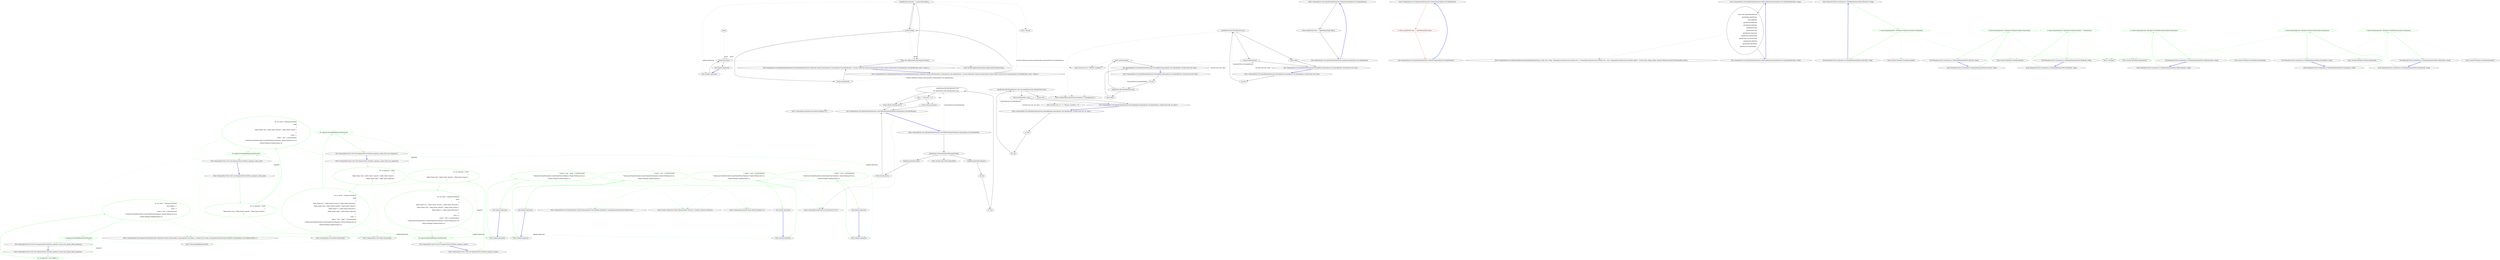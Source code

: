 digraph  {
n58 [label=guard, span=""];
n0 [cluster="CommandLine.Core.SpecificationExtensions.IsOption(CommandLine.Core.Specification)", label="Entry CommandLine.Core.SpecificationExtensions.IsOption(CommandLine.Core.Specification)", span="11-11"];
n1 [cluster="CommandLine.Core.SpecificationExtensions.IsOption(CommandLine.Core.Specification)", label="return specification.Tag == SpecificationType.Option;", span="13-13"];
n2 [cluster="CommandLine.Core.SpecificationExtensions.IsOption(CommandLine.Core.Specification)", label="Exit CommandLine.Core.SpecificationExtensions.IsOption(CommandLine.Core.Specification)", span="11-11"];
n3 [cluster="CommandLine.Core.SpecificationExtensions.IsValue(CommandLine.Core.Specification)", label="Entry CommandLine.Core.SpecificationExtensions.IsValue(CommandLine.Core.Specification)", span="16-16"];
n4 [cluster="CommandLine.Core.SpecificationExtensions.IsValue(CommandLine.Core.Specification)", color=red, community=0, label="4: return specification.Tag == SpecificationType.Value;", span="18-18"];
n5 [cluster="CommandLine.Core.SpecificationExtensions.IsValue(CommandLine.Core.Specification)", label="Exit CommandLine.Core.SpecificationExtensions.IsValue(CommandLine.Core.Specification)", span="16-16"];
n6 [cluster="CommandLine.Core.SpecificationExtensions.WithLongName(CommandLine.Core.OptionSpecification, string)", label="Entry CommandLine.Core.SpecificationExtensions.WithLongName(CommandLine.Core.OptionSpecification, string)", span="21-21"];
n7 [cluster="CommandLine.Core.SpecificationExtensions.WithLongName(CommandLine.Core.OptionSpecification, string)", label="return new OptionSpecification(\r\n                specification.ShortName,\r\n                newLongName,\r\n                specification.Required,\r\n                specification.SetName,\r\n                specification.Min,\r\n                specification.Max,\r\n                specification.Separator,\r\n                specification.DefaultValue,\r\n                specification.ConversionType,\r\n                specification.HelpText,\r\n                specification.MetaValue,\r\n                specification.EnumValues);", span="23-35"];
n8 [cluster="CommandLine.Core.SpecificationExtensions.WithLongName(CommandLine.Core.OptionSpecification, string)", label="Exit CommandLine.Core.SpecificationExtensions.WithLongName(CommandLine.Core.OptionSpecification, string)", span="21-21"];
n9 [cluster="CommandLine.Core.OptionSpecification.OptionSpecification(string, string, bool, string, CommandLine.Infrastructure.Maybe<int>, CommandLine.Infrastructure.Maybe<int>, char, CommandLine.Infrastructure.Maybe<object>, System.Type, string, string, System.Collections.Generic.IEnumerable<string>)", label="Entry CommandLine.Core.OptionSpecification.OptionSpecification(string, string, bool, string, CommandLine.Infrastructure.Maybe<int>, CommandLine.Infrastructure.Maybe<int>, char, CommandLine.Infrastructure.Maybe<object>, System.Type, string, string, System.Collections.Generic.IEnumerable<string>)", span="17-17"];
n10 [cluster="CommandLine.Core.SpecificationExtensions.ThrowingValidate(System.Collections.Generic.IEnumerable<CommandLine.Core.Specification>, System.Collections.Generic.IEnumerable<System.Tuple<System.Func<CommandLine.Core.Specification, bool>, string>>)", label="Entry CommandLine.Core.SpecificationExtensions.ThrowingValidate(System.Collections.Generic.IEnumerable<CommandLine.Core.Specification>, System.Collections.Generic.IEnumerable<System.Tuple<System.Func<CommandLine.Core.Specification, bool>, string>>)", span="38-38"];
n11 [cluster="CommandLine.Core.SpecificationExtensions.ThrowingValidate(System.Collections.Generic.IEnumerable<CommandLine.Core.Specification>, System.Collections.Generic.IEnumerable<System.Tuple<System.Func<CommandLine.Core.Specification, bool>, string>>)", label=guardsLookup, span="40-40"];
n12 [cluster="CommandLine.Core.SpecificationExtensions.ThrowingValidate(System.Collections.Generic.IEnumerable<CommandLine.Core.Specification>, System.Collections.Generic.IEnumerable<System.Tuple<System.Func<CommandLine.Core.Specification, bool>, string>>)", label="specifications.Any(spec => guard.Item1(spec))", span="42-42"];
n14 [cluster="CommandLine.Core.SpecificationExtensions.ThrowingValidate(System.Collections.Generic.IEnumerable<CommandLine.Core.Specification>, System.Collections.Generic.IEnumerable<System.Tuple<System.Func<CommandLine.Core.Specification, bool>, string>>)", label="return specifications;", span="48-48"];
n19 [cluster="lambda expression", label="guard.Item1(spec)", span="42-42"];
n13 [cluster="CommandLine.Core.SpecificationExtensions.ThrowingValidate(System.Collections.Generic.IEnumerable<CommandLine.Core.Specification>, System.Collections.Generic.IEnumerable<System.Tuple<System.Func<CommandLine.Core.Specification, bool>, string>>)", label="throw new ApplicationException(guard.Item2);", span="44-44"];
n16 [cluster="Unk.Any", label="Entry Unk.Any", span=""];
n18 [cluster="lambda expression", label="Entry lambda expression", span="42-42"];
n15 [cluster="CommandLine.Core.SpecificationExtensions.ThrowingValidate(System.Collections.Generic.IEnumerable<CommandLine.Core.Specification>, System.Collections.Generic.IEnumerable<System.Tuple<System.Func<CommandLine.Core.Specification, bool>, string>>)", label="Exit CommandLine.Core.SpecificationExtensions.ThrowingValidate(System.Collections.Generic.IEnumerable<CommandLine.Core.Specification>, System.Collections.Generic.IEnumerable<System.Tuple<System.Func<CommandLine.Core.Specification, bool>, string>>)", span="38-38"];
n17 [cluster="System.ApplicationException.ApplicationException(string)", label="Entry System.ApplicationException.ApplicationException(string)", span="0-0"];
n20 [cluster="lambda expression", label="Exit lambda expression", span="42-42"];
n21 [cluster="System.Func<T, TResult>.Invoke(T)", label="Entry System.Func<T, TResult>.Invoke(T)", span="0-0"];
n22 [cluster="CommandLine.Core.SpecificationExtensions.CountOfMaxNumberOfValues(CommandLine.Core.Specification)", label="Entry CommandLine.Core.SpecificationExtensions.CountOfMaxNumberOfValues(CommandLine.Core.Specification)", span="51-51"];
n23 [cluster="CommandLine.Core.SpecificationExtensions.CountOfMaxNumberOfValues(CommandLine.Core.Specification)", label="specification.ConversionType.ToDescriptorKind()", span="53-53"];
n29 [cluster="CommandLine.Core.SpecificationExtensions.CountOfMaxNumberOfValues(CommandLine.Core.Specification)", label="specification.Min.MatchJust(out min)\r\n                        && specification.Max.MatchJust(out max)", span="60-61"];
n24 [cluster="CommandLine.Core.SpecificationExtensions.CountOfMaxNumberOfValues(CommandLine.Core.Specification)", label="TypeDescriptorKind.Scalar", span="55-55"];
n26 [cluster="CommandLine.Core.SpecificationExtensions.CountOfMaxNumberOfValues(CommandLine.Core.Specification)", label="TypeDescriptorKind.Sequence", span="57-57"];
n34 [cluster="System.Type.ToDescriptorKind()", label="Entry System.Type.ToDescriptorKind()", span="22-22"];
n25 [cluster="CommandLine.Core.SpecificationExtensions.CountOfMaxNumberOfValues(CommandLine.Core.Specification)", label="return Maybe.Just(1);", span="56-56"];
n27 [cluster="CommandLine.Core.SpecificationExtensions.CountOfMaxNumberOfValues(CommandLine.Core.Specification)", label="int min", span="58-58"];
n28 [cluster="CommandLine.Core.SpecificationExtensions.CountOfMaxNumberOfValues(CommandLine.Core.Specification)", label="int max", span="59-59"];
n30 [cluster="CommandLine.Core.SpecificationExtensions.CountOfMaxNumberOfValues(CommandLine.Core.Specification)", label="min >= 0 && max >= 0", span="63-63"];
n32 [cluster="CommandLine.Core.SpecificationExtensions.CountOfMaxNumberOfValues(CommandLine.Core.Specification)", label="return Maybe.Nothing<int>();", span="71-71"];
n36 [cluster="CommandLine.Infrastructure.Maybe<T>.MatchJust(out T)", label="Entry CommandLine.Infrastructure.Maybe<T>.MatchJust(out T)", span="31-31"];
n31 [cluster="CommandLine.Core.SpecificationExtensions.CountOfMaxNumberOfValues(CommandLine.Core.Specification)", label="return Maybe.Just(max);", span="65-65"];
n33 [cluster="CommandLine.Core.SpecificationExtensions.CountOfMaxNumberOfValues(CommandLine.Core.Specification)", label="Exit CommandLine.Core.SpecificationExtensions.CountOfMaxNumberOfValues(CommandLine.Core.Specification)", span="51-51"];
n35 [cluster="CommandLine.Infrastructure.Maybe.Just<T>(T)", label="Entry CommandLine.Infrastructure.Maybe.Just<T>(T)", span="68-68"];
n37 [cluster="CommandLine.Infrastructure.Maybe.Nothing<T>()", label="Entry CommandLine.Infrastructure.Maybe.Nothing<T>()", span="63-63"];
n38 [cluster="CommandLine.Core.SpecificationExtensions.HavingRange(CommandLine.Core.Specification, System.Func<int, int, bool>)", label="Entry CommandLine.Core.SpecificationExtensions.HavingRange(CommandLine.Core.Specification, System.Func<int, int, bool>)", span="74-74"];
n39 [cluster="CommandLine.Core.SpecificationExtensions.HavingRange(CommandLine.Core.Specification, System.Func<int, int, bool>)", label="int min", span="76-76"];
n41 [cluster="CommandLine.Core.SpecificationExtensions.HavingRange(CommandLine.Core.Specification, System.Func<int, int, bool>)", label="specification.Min.MatchJust(out min) && specification.Max.MatchJust(out max)", span="78-78"];
n42 [cluster="CommandLine.Core.SpecificationExtensions.HavingRange(CommandLine.Core.Specification, System.Func<int, int, bool>)", label="return predicate(min, max);", span="80-80"];
n40 [cluster="CommandLine.Core.SpecificationExtensions.HavingRange(CommandLine.Core.Specification, System.Func<int, int, bool>)", label="int max", span="77-77"];
n43 [cluster="CommandLine.Core.SpecificationExtensions.HavingRange(CommandLine.Core.Specification, System.Func<int, int, bool>)", label="return false;", span="82-82"];
n44 [cluster="CommandLine.Core.SpecificationExtensions.HavingRange(CommandLine.Core.Specification, System.Func<int, int, bool>)", label="Exit CommandLine.Core.SpecificationExtensions.HavingRange(CommandLine.Core.Specification, System.Func<int, int, bool>)", span="74-74"];
n45 [cluster="System.Func<T1, T2, TResult>.Invoke(T1, T2)", label="Entry System.Func<T1, T2, TResult>.Invoke(T1, T2)", span="0-0"];
n46 [cluster="CommandLine.Core.SpecificationExtensions.HavingMin(CommandLine.Core.Specification, System.Func<int, bool>)", label="Entry CommandLine.Core.SpecificationExtensions.HavingMin(CommandLine.Core.Specification, System.Func<int, bool>)", span="85-85"];
n47 [cluster="CommandLine.Core.SpecificationExtensions.HavingMin(CommandLine.Core.Specification, System.Func<int, bool>)", label="int min", span="87-87"];
n48 [cluster="CommandLine.Core.SpecificationExtensions.HavingMin(CommandLine.Core.Specification, System.Func<int, bool>)", label="specification.Min.MatchJust(out min)", span="88-88"];
n49 [cluster="CommandLine.Core.SpecificationExtensions.HavingMin(CommandLine.Core.Specification, System.Func<int, bool>)", label="return predicate(min);", span="90-90"];
n50 [cluster="CommandLine.Core.SpecificationExtensions.HavingMin(CommandLine.Core.Specification, System.Func<int, bool>)", label="return false;", span="92-92"];
n51 [cluster="CommandLine.Core.SpecificationExtensions.HavingMin(CommandLine.Core.Specification, System.Func<int, bool>)", label="Exit CommandLine.Core.SpecificationExtensions.HavingMin(CommandLine.Core.Specification, System.Func<int, bool>)", span="85-85"];
n52 [cluster="CommandLine.Core.SpecificationExtensions.HavingMax(CommandLine.Core.Specification, System.Func<int, bool>)", label="Entry CommandLine.Core.SpecificationExtensions.HavingMax(CommandLine.Core.Specification, System.Func<int, bool>)", span="95-95"];
n53 [cluster="CommandLine.Core.SpecificationExtensions.HavingMax(CommandLine.Core.Specification, System.Func<int, bool>)", label="int max", span="97-97"];
n54 [cluster="CommandLine.Core.SpecificationExtensions.HavingMax(CommandLine.Core.Specification, System.Func<int, bool>)", label="specification.Max.MatchJust(out max)", span="98-98"];
n55 [cluster="CommandLine.Core.SpecificationExtensions.HavingMax(CommandLine.Core.Specification, System.Func<int, bool>)", label="return predicate(max);", span="100-100"];
n56 [cluster="CommandLine.Core.SpecificationExtensions.HavingMax(CommandLine.Core.Specification, System.Func<int, bool>)", label="return false;", span="102-102"];
n57 [cluster="CommandLine.Core.SpecificationExtensions.HavingMax(CommandLine.Core.Specification, System.Func<int, bool>)", label="Exit CommandLine.Core.SpecificationExtensions.HavingMax(CommandLine.Core.Specification, System.Func<int, bool>)", span="95-95"];
m1_32 [cluster="CommandLine.Tests.Unit.Core.SequenceTests.Partition_sequence_values_only()", file="DateHumanizeTests.cs", label="Entry CommandLine.Tests.Unit.Core.SequenceTests.Partition_sequence_values_only()", span="76-76"];
m1_33 [cluster="CommandLine.Tests.Unit.Core.SequenceTests.Partition_sequence_values_only()", color=green, community=0, file="DateHumanizeTests.cs", label="18: var expected = new[]\r\n                {\r\n                    Token.Name(''seq''), Token.Value(''seqval0''), Token.Value(''seqval1'')\r\n                }", span="78-81"];
m1_34 [cluster="CommandLine.Tests.Unit.Core.SequenceTests.Partition_sequence_values_only()", color=green, community=0, file="DateHumanizeTests.cs", label="18: var result = Sequence.Partition(\r\n                new[]\r\n                    {\r\n                        Token.Name(''seq''), Token.Value(''seqval0''), Token.Value(''seqval1'')\r\n                    },\r\n                name =>\r\n                    new[] { ''seq'' }.Contains(name)\r\n                        ? Maybe.Just(TypeDescriptor.Create(TargetType.Sequence, Maybe.Nothing<int>()))\r\n                        : Maybe.Nothing<TypeDescriptor>())", span="83-91"];
m1_35 [cluster="CommandLine.Tests.Unit.Core.SequenceTests.Partition_sequence_values_only()", color=green, community=0, file="DateHumanizeTests.cs", label="20: expected.ShouldAllBeEquivalentTo(result)", span="93-93"];
m1_36 [cluster="CommandLine.Tests.Unit.Core.SequenceTests.Partition_sequence_values_only()", file="DateHumanizeTests.cs", label="Exit CommandLine.Tests.Unit.Core.SequenceTests.Partition_sequence_values_only()", span="76-76"];
m1_10 [cluster="System.Collections.Generic.IEnumerable<TSource>.Contains<TSource>(TSource)", file="DateHumanizeTests.cs", label="Entry System.Collections.Generic.IEnumerable<TSource>.Contains<TSource>(TSource)", span="0-0"];
m1_19 [cluster="CommandLine.Core.Token.Name(string)", file="DateHumanizeTests.cs", label="Entry CommandLine.Core.Token.Name(string)", span="19-19"];
m1_12 [cluster="CommandLine.Core.TypeDescriptor.Create(CommandLine.Core.TypeDescriptorKind, CommandLine.Infrastructure.Maybe<int>)", file="DateHumanizeTests.cs", label="Entry CommandLine.Core.TypeDescriptor.Create(CommandLine.Core.TypeDescriptorKind, CommandLine.Infrastructure.Maybe<int>)", span="36-36"];
m1_5 [cluster="CommandLine.Core.Sequence.Partition(System.Collections.Generic.IEnumerable<CommandLine.Core.Token>, System.Func<string, CommandLine.Infrastructure.Maybe<CommandLine.Core.TypeDescriptor>>)", file="DateHumanizeTests.cs", label="Entry CommandLine.Core.Sequence.Partition(System.Collections.Generic.IEnumerable<CommandLine.Core.Token>, System.Func<string, CommandLine.Infrastructure.Maybe<CommandLine.Core.TypeDescriptor>>)", span="11-11"];
m1_11 [cluster="CommandLine.Infrastructure.Maybe.Nothing<T>()", file="DateHumanizeTests.cs", label="Entry CommandLine.Infrastructure.Maybe.Nothing<T>()", span="63-63"];
m1_14 [cluster="CommandLine.Tests.Unit.Core.SequenceTests.Partition_sequence_values()", file="DateHumanizeTests.cs", label="Entry CommandLine.Tests.Unit.Core.SequenceTests.Partition_sequence_values()", span="28-28"];
m1_15 [cluster="CommandLine.Tests.Unit.Core.SequenceTests.Partition_sequence_values()", color=green, community=0, file="DateHumanizeTests.cs", label="18: var expected = new[]\r\n                {\r\n                    Token.Name(''seq''), Token.Value(''seqval0''), Token.Value(''seqval1'')\r\n                }", span="30-33"];
m1_16 [cluster="CommandLine.Tests.Unit.Core.SequenceTests.Partition_sequence_values()", color=green, community=0, file="DateHumanizeTests.cs", label="18: var result = Sequence.Partition(\r\n                new[]\r\n                    {\r\n                        Token.Name(''str''), Token.Value(''strvalue''), Token.Value(''freevalue''),\r\n                        Token.Name(''seq''), Token.Value(''seqval0''), Token.Value(''seqval1''),\r\n                        Token.Name(''x''), Token.Value(''freevalue2'')\r\n                    },\r\n                name =>\r\n                    new[] { ''seq'' }.Contains(name)\r\n                        ? Maybe.Just(TypeDescriptor.Create(TargetType.Sequence, Maybe.Nothing<int>()))\r\n                        : Maybe.Nothing<TypeDescriptor>())", span="35-45"];
m1_17 [cluster="CommandLine.Tests.Unit.Core.SequenceTests.Partition_sequence_values()", color=green, community=0, file="DateHumanizeTests.cs", label="20: expected.ShouldAllBeEquivalentTo(result)", span="47-47"];
m1_18 [cluster="CommandLine.Tests.Unit.Core.SequenceTests.Partition_sequence_values()", file="DateHumanizeTests.cs", label="Exit CommandLine.Tests.Unit.Core.SequenceTests.Partition_sequence_values()", span="28-28"];
m1_0 [cluster="CommandLine.Tests.Unit.Core.SequenceTests.Partition_sequence_values_from_empty_token_sequence()", file="DateHumanizeTests.cs", label="Entry CommandLine.Tests.Unit.Core.SequenceTests.Partition_sequence_values_from_empty_token_sequence()", span="13-13"];
m1_1 [cluster="CommandLine.Tests.Unit.Core.SequenceTests.Partition_sequence_values_from_empty_token_sequence()", color=green, community=0, file="DateHumanizeTests.cs", label="19: var expected = new Token[] { }", span="15-15"];
m1_2 [cluster="CommandLine.Tests.Unit.Core.SequenceTests.Partition_sequence_values_from_empty_token_sequence()", color=green, community=0, file="DateHumanizeTests.cs", label="19: var result = Sequence.Partition(\r\n                new Token[] { },\r\n                name =>\r\n                    new[] { ''seq'' }.Contains(name)\r\n                        ? Maybe.Just(TypeDescriptor.Create(TargetType.Sequence, Maybe.Nothing<int>()))\r\n                        : Maybe.Nothing<TypeDescriptor>())", span="17-22"];
m1_3 [cluster="CommandLine.Tests.Unit.Core.SequenceTests.Partition_sequence_values_from_empty_token_sequence()", color=green, community=0, file="DateHumanizeTests.cs", label="2: expected.ShouldAllBeEquivalentTo(result)", span="24-24"];
m1_4 [cluster="CommandLine.Tests.Unit.Core.SequenceTests.Partition_sequence_values_from_empty_token_sequence()", file="DateHumanizeTests.cs", label="Exit CommandLine.Tests.Unit.Core.SequenceTests.Partition_sequence_values_from_empty_token_sequence()", span="13-13"];
m1_24 [cluster="CommandLine.Tests.Unit.Core.SequenceTests.Partition_sequence_values_from_two_sequneces()", file="DateHumanizeTests.cs", label="Entry CommandLine.Tests.Unit.Core.SequenceTests.Partition_sequence_values_from_two_sequneces()", span="51-51"];
m1_25 [cluster="CommandLine.Tests.Unit.Core.SequenceTests.Partition_sequence_values_from_two_sequneces()", color=green, community=0, file="DateHumanizeTests.cs", label="18: var expected = new[]\r\n                {\r\n                    Token.Name(''seq''), Token.Value(''seqval0''), Token.Value(''seqval1''),\r\n                    Token.Name(''seqb''), Token.Value(''seqbval0'')\r\n                }", span="53-57"];
m1_26 [cluster="CommandLine.Tests.Unit.Core.SequenceTests.Partition_sequence_values_from_two_sequneces()", color=green, community=0, file="DateHumanizeTests.cs", label="18: var result = Sequence.Partition(\r\n                new[]\r\n                    {\r\n                        Token.Name(''str''), Token.Value(''strvalue''), Token.Value(''freevalue''),\r\n                        Token.Name(''seq''), Token.Value(''seqval0''), Token.Value(''seqval1''),\r\n                        Token.Name(''x''), Token.Value(''freevalue2''),\r\n                        Token.Name(''seqb''), Token.Value(''seqbval0'')\r\n                    },\r\n                name =>\r\n                    new[] { ''seq'', ''seqb'' }.Contains(name)\r\n                        ? Maybe.Just(TypeDescriptor.Create(TargetType.Sequence, Maybe.Nothing<int>()))\r\n                        : Maybe.Nothing<TypeDescriptor>())", span="59-70"];
m1_27 [cluster="CommandLine.Tests.Unit.Core.SequenceTests.Partition_sequence_values_from_two_sequneces()", color=green, community=0, file="DateHumanizeTests.cs", label="20: expected.ShouldAllBeEquivalentTo(result)", span="72-72"];
m1_28 [cluster="CommandLine.Tests.Unit.Core.SequenceTests.Partition_sequence_values_from_two_sequneces()", file="DateHumanizeTests.cs", label="Exit CommandLine.Tests.Unit.Core.SequenceTests.Partition_sequence_values_from_two_sequneces()", span="51-51"];
m1_37 [cluster="lambda expression", file="DateHumanizeTests.cs", label="Entry lambda expression", span="88-91"];
m1_7 [cluster="lambda expression", file="DateHumanizeTests.cs", label="Entry lambda expression", span="19-22"];
m1_8 [cluster="lambda expression", color=green, community=0, file="DateHumanizeTests.cs", label="7: new[] { ''seq'' }.Contains(name)\r\n                        ? Maybe.Just(TypeDescriptor.Create(TargetType.Sequence, Maybe.Nothing<int>()))\r\n                        : Maybe.Nothing<TypeDescriptor>()", span="20-22"];
m1_9 [cluster="lambda expression", file="DateHumanizeTests.cs", label="Exit lambda expression", span="19-22"];
m1_21 [cluster="lambda expression", file="DateHumanizeTests.cs", label="Entry lambda expression", span="42-45"];
m1_22 [cluster="lambda expression", color=green, community=0, file="DateHumanizeTests.cs", label="7: new[] { ''seq'' }.Contains(name)\r\n                        ? Maybe.Just(TypeDescriptor.Create(TargetType.Sequence, Maybe.Nothing<int>()))\r\n                        : Maybe.Nothing<TypeDescriptor>()", span="43-45"];
m1_23 [cluster="lambda expression", file="DateHumanizeTests.cs", label="Exit lambda expression", span="42-45"];
m1_29 [cluster="lambda expression", file="DateHumanizeTests.cs", label="Entry lambda expression", span="67-70"];
m1_30 [cluster="lambda expression", color=green, community=0, file="DateHumanizeTests.cs", label="7: new[] { ''seq'', ''seqb'' }.Contains(name)\r\n                        ? Maybe.Just(TypeDescriptor.Create(TargetType.Sequence, Maybe.Nothing<int>()))\r\n                        : Maybe.Nothing<TypeDescriptor>()", span="68-70"];
m1_31 [cluster="lambda expression", file="DateHumanizeTests.cs", label="Exit lambda expression", span="67-70"];
m1_38 [cluster="lambda expression", color=green, community=0, file="DateHumanizeTests.cs", label="7: new[] { ''seq'' }.Contains(name)\r\n                        ? Maybe.Just(TypeDescriptor.Create(TargetType.Sequence, Maybe.Nothing<int>()))\r\n                        : Maybe.Nothing<TypeDescriptor>()", span="89-91"];
m1_39 [cluster="lambda expression", file="DateHumanizeTests.cs", label="Exit lambda expression", span="88-91"];
m1_20 [cluster="CommandLine.Core.Token.Value(string)", file="DateHumanizeTests.cs", label="Entry CommandLine.Core.Token.Value(string)", span="24-24"];
m1_6 [cluster="Unk.ShouldAllBeEquivalentTo", file="DateHumanizeTests.cs", label="Entry Unk.ShouldAllBeEquivalentTo", span=""];
m2_16 [cluster="Humanizer.Tests.Localisation.cs.TimeSpanHumanizeTests.Hours(int, string)", file="TimeSpanHumanizeTests.cs", label="Entry Humanizer.Tests.Localisation.cs.TimeSpanHumanizeTests.Hours(int, string)", span="60-60"];
m2_17 [cluster="Humanizer.Tests.Localisation.cs.TimeSpanHumanizeTests.Hours(int, string)", color=green, community=0, file="TimeSpanHumanizeTests.cs", label="3: Assert.Equal(expected, TimeSpan.FromHours(number).Humanize())", span="62-62"];
m2_18 [cluster="Humanizer.Tests.Localisation.cs.TimeSpanHumanizeTests.Hours(int, string)", file="TimeSpanHumanizeTests.cs", label="Exit Humanizer.Tests.Localisation.cs.TimeSpanHumanizeTests.Hours(int, string)", span="60-60"];
m2_23 [cluster="System.TimeSpan.FromDays(double)", file="TimeSpanHumanizeTests.cs", label="Entry System.TimeSpan.FromDays(double)", span="0-0"];
m2_6 [cluster="System.TimeSpan.Humanize(int)", file="TimeSpanHumanizeTests.cs", label="Entry System.TimeSpan.Humanize(int)", span="18-18"];
m2_15 [cluster="System.TimeSpan.FromMinutes(double)", file="TimeSpanHumanizeTests.cs", label="Entry System.TimeSpan.FromMinutes(double)", span="0-0"];
m2_5 [cluster="System.TimeSpan.FromMilliseconds(double)", file="TimeSpanHumanizeTests.cs", label="Entry System.TimeSpan.FromMilliseconds(double)", span="0-0"];
m2_7 [cluster="Unk.Equal", file="TimeSpanHumanizeTests.cs", label="Entry Unk.Equal", span=""];
m2_11 [cluster="System.TimeSpan.FromSeconds(double)", file="TimeSpanHumanizeTests.cs", label="Entry System.TimeSpan.FromSeconds(double)", span="0-0"];
m2_19 [cluster="System.TimeSpan.FromHours(double)", file="TimeSpanHumanizeTests.cs", label="Entry System.TimeSpan.FromHours(double)", span="0-0"];
m2_20 [cluster="Humanizer.Tests.Localisation.cs.TimeSpanHumanizeTests.Days(int, string)", file="TimeSpanHumanizeTests.cs", label="Entry Humanizer.Tests.Localisation.cs.TimeSpanHumanizeTests.Days(int, string)", span="72-72"];
m2_21 [cluster="Humanizer.Tests.Localisation.cs.TimeSpanHumanizeTests.Days(int, string)", color=green, community=0, file="TimeSpanHumanizeTests.cs", label="3: Assert.Equal(expected, TimeSpan.FromDays(number).Humanize())", span="74-74"];
m2_22 [cluster="Humanizer.Tests.Localisation.cs.TimeSpanHumanizeTests.Days(int, string)", file="TimeSpanHumanizeTests.cs", label="Exit Humanizer.Tests.Localisation.cs.TimeSpanHumanizeTests.Days(int, string)", span="72-72"];
m2_2 [cluster="Humanizer.Tests.Localisation.cs.TimeSpanHumanizeTests.Miliseconds(int, string)", file="TimeSpanHumanizeTests.cs", label="Entry Humanizer.Tests.Localisation.cs.TimeSpanHumanizeTests.Miliseconds(int, string)", span="21-21"];
m2_3 [cluster="Humanizer.Tests.Localisation.cs.TimeSpanHumanizeTests.Miliseconds(int, string)", color=green, community=0, file="TimeSpanHumanizeTests.cs", label="13: Assert.Equal(expected, TimeSpan.FromMilliseconds(number).Humanize())", span="23-23"];
m2_4 [cluster="Humanizer.Tests.Localisation.cs.TimeSpanHumanizeTests.Miliseconds(int, string)", file="TimeSpanHumanizeTests.cs", label="Exit Humanizer.Tests.Localisation.cs.TimeSpanHumanizeTests.Miliseconds(int, string)", span="21-21"];
m2_8 [cluster="Humanizer.Tests.Localisation.cs.TimeSpanHumanizeTests.Seconds(int, string)", file="TimeSpanHumanizeTests.cs", label="Entry Humanizer.Tests.Localisation.cs.TimeSpanHumanizeTests.Seconds(int, string)", span="34-34"];
m2_9 [cluster="Humanizer.Tests.Localisation.cs.TimeSpanHumanizeTests.Seconds(int, string)", color=green, community=0, file="TimeSpanHumanizeTests.cs", label="1: Assert.Equal(expected, TimeSpan.FromSeconds(number).Humanize())", span="36-36"];
m2_10 [cluster="Humanizer.Tests.Localisation.cs.TimeSpanHumanizeTests.Seconds(int, string)", file="TimeSpanHumanizeTests.cs", label="Exit Humanizer.Tests.Localisation.cs.TimeSpanHumanizeTests.Seconds(int, string)", span="34-34"];
m2_12 [cluster="Humanizer.Tests.Localisation.cs.TimeSpanHumanizeTests.Minutes(int, string)", file="TimeSpanHumanizeTests.cs", label="Entry Humanizer.Tests.Localisation.cs.TimeSpanHumanizeTests.Minutes(int, string)", span="47-47"];
m2_13 [cluster="Humanizer.Tests.Localisation.cs.TimeSpanHumanizeTests.Minutes(int, string)", color=green, community=0, file="TimeSpanHumanizeTests.cs", label="3: Assert.Equal(expected, TimeSpan.FromMinutes(number).Humanize())", span="49-49"];
m2_14 [cluster="Humanizer.Tests.Localisation.cs.TimeSpanHumanizeTests.Minutes(int, string)", file="TimeSpanHumanizeTests.cs", label="Exit Humanizer.Tests.Localisation.cs.TimeSpanHumanizeTests.Minutes(int, string)", span="47-47"];
m2_24 [cluster="Humanizer.Tests.Localisation.cs.TimeSpanHumanizeTests.Weeks(int, string)", file="TimeSpanHumanizeTests.cs", label="Entry Humanizer.Tests.Localisation.cs.TimeSpanHumanizeTests.Weeks(int, string)", span="84-84"];
m2_25 [cluster="Humanizer.Tests.Localisation.cs.TimeSpanHumanizeTests.Weeks(int, string)", color=green, community=0, file="TimeSpanHumanizeTests.cs", label="3: Assert.Equal(expected, TimeSpan.FromDays(number * 7).Humanize())", span="86-86"];
m2_26 [cluster="Humanizer.Tests.Localisation.cs.TimeSpanHumanizeTests.Weeks(int, string)", file="TimeSpanHumanizeTests.cs", label="Exit Humanizer.Tests.Localisation.cs.TimeSpanHumanizeTests.Weeks(int, string)", span="84-84"];
n58 -> n19  [color=darkseagreen4, key=1, label=guard, style=dashed];
n0 -> n1  [key=0, style=solid];
n1 -> n2  [key=0, style=solid];
n2 -> n0  [color=blue, key=0, style=bold];
n3 -> n4  [color=red, key=0, style=solid];
n4 -> n5  [color=red, key=0, style=solid];
n5 -> n3  [color=blue, key=0, style=bold];
n6 -> n7  [key=0, style=solid];
n7 -> n8  [key=0, style=solid];
n7 -> n9  [key=2, style=dotted];
n8 -> n6  [color=blue, key=0, style=bold];
n10 -> n11  [key=0, style=solid];
n10 -> n12  [color=darkseagreen4, key=1, label="System.Collections.Generic.IEnumerable<CommandLine.Core.Specification>", style=dashed];
n10 -> n14  [color=darkseagreen4, key=1, label="System.Collections.Generic.IEnumerable<CommandLine.Core.Specification>", style=dashed];
n11 -> n12  [key=0, style=solid];
n11 -> n14  [key=0, style=solid];
n11 -> n19  [color=darkseagreen4, key=1, label=guard, style=dashed];
n11 -> n13  [color=darkseagreen4, key=1, label=guard, style=dashed];
n12 -> n13  [key=0, style=solid];
n12 -> n11  [key=0, style=solid];
n12 -> n16  [key=2, style=dotted];
n12 -> n18  [color=darkseagreen4, key=1, label="lambda expression", style=dashed];
n14 -> n15  [key=0, style=solid];
n19 -> n20  [key=0, style=solid];
n19 -> n21  [key=2, style=dotted];
n13 -> n15  [key=0, style=solid];
n13 -> n17  [key=2, style=dotted];
n18 -> n19  [key=0, style=solid];
n15 -> n10  [color=blue, key=0, style=bold];
n20 -> n18  [color=blue, key=0, style=bold];
n22 -> n23  [key=0, style=solid];
n22 -> n29  [color=darkseagreen4, key=1, label="CommandLine.Core.Specification", style=dashed];
n23 -> n24  [key=0, style=solid];
n23 -> n26  [key=0, style=solid];
n23 -> n34  [key=2, style=dotted];
n29 -> n30  [key=0, style=solid];
n29 -> n32  [key=0, style=solid];
n29 -> n36  [key=2, style=dotted];
n29 -> n31  [color=darkseagreen4, key=1, label=max, style=dashed];
n24 -> n25  [key=0, style=solid];
n26 -> n27  [key=0, style=solid];
n25 -> n33  [key=0, style=solid];
n25 -> n35  [key=2, style=dotted];
n27 -> n28  [key=0, style=solid];
n28 -> n29  [key=0, style=solid];
n30 -> n31  [key=0, style=solid];
n30 -> n32  [key=0, style=solid];
n32 -> n33  [key=0, style=solid];
n32 -> n37  [key=2, style=dotted];
n31 -> n33  [key=0, style=solid];
n31 -> n35  [key=2, style=dotted];
n33 -> n22  [color=blue, key=0, style=bold];
n38 -> n39  [key=0, style=solid];
n38 -> n41  [color=darkseagreen4, key=1, label="CommandLine.Core.Specification", style=dashed];
n38 -> n42  [color=darkseagreen4, key=1, label="System.Func<int, int, bool>", style=dashed];
n39 -> n40  [key=0, style=solid];
n41 -> n42  [key=0, style=solid];
n41 -> n43  [key=0, style=solid];
n41 -> n36  [key=2, style=dotted];
n42 -> n44  [key=0, style=solid];
n42 -> n45  [key=2, style=dotted];
n40 -> n41  [key=0, style=solid];
n43 -> n44  [key=0, style=solid];
n44 -> n38  [color=blue, key=0, style=bold];
n46 -> n47  [key=0, style=solid];
n46 -> n48  [color=darkseagreen4, key=1, label="CommandLine.Core.Specification", style=dashed];
n46 -> n49  [color=darkseagreen4, key=1, label="System.Func<int, bool>", style=dashed];
n47 -> n48  [key=0, style=solid];
n48 -> n49  [key=0, style=solid];
n48 -> n50  [key=0, style=solid];
n48 -> n36  [key=2, style=dotted];
n49 -> n51  [key=0, style=solid];
n49 -> n21  [key=2, style=dotted];
n50 -> n51  [key=0, style=solid];
n51 -> n46  [color=blue, key=0, style=bold];
n52 -> n53  [key=0, style=solid];
n52 -> n54  [color=darkseagreen4, key=1, label="CommandLine.Core.Specification", style=dashed];
n52 -> n55  [color=darkseagreen4, key=1, label="System.Func<int, bool>", style=dashed];
n53 -> n54  [key=0, style=solid];
n54 -> n55  [key=0, style=solid];
n54 -> n56  [key=0, style=solid];
n54 -> n36  [key=2, style=dotted];
n55 -> n57  [key=0, style=solid];
n55 -> n21  [key=2, style=dotted];
n56 -> n57  [key=0, style=solid];
n57 -> n52  [color=blue, key=0, style=bold];
m1_32 -> m1_33  [color=green, key=0, style=solid];
m1_33 -> m1_34  [color=green, key=0, style=solid];
m1_33 -> m1_19  [color=green, key=2, style=dotted];
m1_33 -> m1_20  [color=green, key=2, style=dotted];
m1_33 -> m1_35  [color=green, key=1, label=expected, style=dashed];
m1_34 -> m1_35  [color=green, key=0, style=solid];
m1_34 -> m1_19  [color=green, key=2, style=dotted];
m1_34 -> m1_20  [color=green, key=2, style=dotted];
m1_34 -> m1_5  [color=green, key=2, style=dotted];
m1_34 -> m1_37  [color=green, key=1, label="lambda expression", style=dashed];
m1_35 -> m1_36  [color=green, key=0, style=solid];
m1_35 -> m1_6  [color=green, key=2, style=dotted];
m1_36 -> m1_32  [color=blue, key=0, style=bold];
m1_14 -> m1_15  [color=green, key=0, style=solid];
m1_15 -> m1_16  [color=green, key=0, style=solid];
m1_15 -> m1_19  [color=green, key=2, style=dotted];
m1_15 -> m1_20  [color=green, key=2, style=dotted];
m1_15 -> m1_17  [color=green, key=1, label=expected, style=dashed];
m1_16 -> m1_17  [color=green, key=0, style=solid];
m1_16 -> m1_19  [color=green, key=2, style=dotted];
m1_16 -> m1_20  [color=green, key=2, style=dotted];
m1_16 -> m1_5  [color=green, key=2, style=dotted];
m1_16 -> m1_21  [color=green, key=1, label="lambda expression", style=dashed];
m1_17 -> m1_18  [color=green, key=0, style=solid];
m1_17 -> m1_6  [color=green, key=2, style=dotted];
m1_18 -> m1_14  [color=blue, key=0, style=bold];
m1_0 -> m1_1  [color=green, key=0, style=solid];
m1_1 -> m1_2  [color=green, key=0, style=solid];
m1_1 -> m1_3  [color=green, key=1, label=expected, style=dashed];
m1_2 -> m1_3  [color=green, key=0, style=solid];
m1_2 -> m1_5  [color=green, key=2, style=dotted];
m1_2 -> m1_7  [color=green, key=1, label="lambda expression", style=dashed];
m1_3 -> m1_4  [color=green, key=0, style=solid];
m1_3 -> m1_6  [color=green, key=2, style=dotted];
m1_4 -> m1_0  [color=blue, key=0, style=bold];
m1_24 -> m1_25  [color=green, key=0, style=solid];
m1_25 -> m1_26  [color=green, key=0, style=solid];
m1_25 -> m1_19  [color=green, key=2, style=dotted];
m1_25 -> m1_20  [color=green, key=2, style=dotted];
m1_25 -> m1_27  [color=green, key=1, label=expected, style=dashed];
m1_26 -> m1_27  [color=green, key=0, style=solid];
m1_26 -> m1_19  [color=green, key=2, style=dotted];
m1_26 -> m1_20  [color=green, key=2, style=dotted];
m1_26 -> m1_5  [color=green, key=2, style=dotted];
m1_26 -> m1_29  [color=green, key=1, label="lambda expression", style=dashed];
m1_27 -> m1_28  [color=green, key=0, style=solid];
m1_27 -> m1_6  [color=green, key=2, style=dotted];
m1_28 -> m1_24  [color=blue, key=0, style=bold];
m1_37 -> m1_38  [color=green, key=0, style=solid];
m1_7 -> m1_8  [color=green, key=0, style=solid];
m1_8 -> m1_9  [color=green, key=0, style=solid];
m1_8 -> m1_10  [color=green, key=2, style=dotted];
m1_8 -> m1_11  [color=green, key=2, style=dotted];
m1_8 -> m1_12  [color=green, key=2, style=dotted];
m1_8 -> n35  [color=green, key=2, style=dotted];
m1_9 -> m1_7  [color=blue, key=0, style=bold];
m1_21 -> m1_22  [color=green, key=0, style=solid];
m1_22 -> m1_23  [color=green, key=0, style=solid];
m1_22 -> m1_10  [color=green, key=2, style=dotted];
m1_22 -> m1_11  [color=green, key=2, style=dotted];
m1_22 -> m1_12  [color=green, key=2, style=dotted];
m1_22 -> n35  [color=green, key=2, style=dotted];
m1_23 -> m1_21  [color=blue, key=0, style=bold];
m1_29 -> m1_30  [color=green, key=0, style=solid];
m1_30 -> m1_31  [color=green, key=0, style=solid];
m1_30 -> m1_10  [color=green, key=2, style=dotted];
m1_30 -> m1_11  [color=green, key=2, style=dotted];
m1_30 -> m1_12  [color=green, key=2, style=dotted];
m1_30 -> n35  [color=green, key=2, style=dotted];
m1_31 -> m1_29  [color=blue, key=0, style=bold];
m1_38 -> m1_39  [color=green, key=0, style=solid];
m1_38 -> m1_10  [color=green, key=2, style=dotted];
m1_38 -> m1_11  [color=green, key=2, style=dotted];
m1_38 -> m1_12  [color=green, key=2, style=dotted];
m1_38 -> n35  [color=green, key=2, style=dotted];
m1_39 -> m1_37  [color=blue, key=0, style=bold];
m2_16 -> m2_17  [color=green, key=0, style=solid];
m2_17 -> m2_18  [color=green, key=0, style=solid];
m2_17 -> m2_19  [color=green, key=2, style=dotted];
m2_17 -> m2_6  [color=green, key=2, style=dotted];
m2_17 -> m2_7  [color=green, key=2, style=dotted];
m2_18 -> m2_16  [color=blue, key=0, style=bold];
m2_20 -> m2_21  [color=green, key=0, style=solid];
m2_21 -> m2_22  [color=green, key=0, style=solid];
m2_21 -> m2_23  [color=green, key=2, style=dotted];
m2_21 -> m2_6  [color=green, key=2, style=dotted];
m2_21 -> m2_7  [color=green, key=2, style=dotted];
m2_22 -> m2_20  [color=blue, key=0, style=bold];
m2_2 -> m2_3  [color=green, key=0, style=solid];
m2_3 -> m2_4  [color=green, key=0, style=solid];
m2_3 -> m2_5  [color=green, key=2, style=dotted];
m2_3 -> m2_6  [color=green, key=2, style=dotted];
m2_3 -> m2_7  [color=green, key=2, style=dotted];
m2_4 -> m2_2  [color=blue, key=0, style=bold];
m2_8 -> m2_9  [color=green, key=0, style=solid];
m2_9 -> m2_10  [color=green, key=0, style=solid];
m2_9 -> m2_11  [color=green, key=2, style=dotted];
m2_9 -> m2_6  [color=green, key=2, style=dotted];
m2_9 -> m2_7  [color=green, key=2, style=dotted];
m2_10 -> m2_8  [color=blue, key=0, style=bold];
m2_12 -> m2_13  [color=green, key=0, style=solid];
m2_13 -> m2_14  [color=green, key=0, style=solid];
m2_13 -> m2_15  [color=green, key=2, style=dotted];
m2_13 -> m2_6  [color=green, key=2, style=dotted];
m2_13 -> m2_7  [color=green, key=2, style=dotted];
m2_14 -> m2_12  [color=blue, key=0, style=bold];
m2_24 -> m2_25  [color=green, key=0, style=solid];
m2_25 -> m2_26  [color=green, key=0, style=solid];
m2_25 -> m2_23  [color=green, key=2, style=dotted];
m2_25 -> m2_6  [color=green, key=2, style=dotted];
m2_25 -> m2_7  [color=green, key=2, style=dotted];
m2_26 -> m2_24  [color=blue, key=0, style=bold];
}
